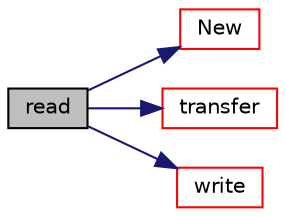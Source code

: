 digraph "read"
{
  bgcolor="transparent";
  edge [fontname="Helvetica",fontsize="10",labelfontname="Helvetica",labelfontsize="10"];
  node [fontname="Helvetica",fontsize="10",shape=record];
  rankdir="LR";
  Node549 [label="read",height=0.2,width=0.4,color="black", fillcolor="grey75", style="filled", fontcolor="black"];
  Node549 -> Node550 [color="midnightblue",fontsize="10",style="solid",fontname="Helvetica"];
  Node550 [label="New",height=0.2,width=0.4,color="red",URL="$a22517.html#a2b2f903003567628689b2cd91cd947c2",tooltip="Select constructed from filename (explicit extension) "];
  Node549 -> Node603 [color="midnightblue",fontsize="10",style="solid",fontname="Helvetica"];
  Node603 [label="transfer",height=0.2,width=0.4,color="red",URL="$a22517.html#a5c3a0d1aaac0c6ce7128a5a97b3d1425",tooltip="Transfer the contents of the argument and annul the argument. "];
  Node549 -> Node605 [color="midnightblue",fontsize="10",style="solid",fontname="Helvetica"];
  Node605 [label="write",height=0.2,width=0.4,color="red",URL="$a22517.html#ac93279b51e2eb12dc1a54daf46bbca98",tooltip="Write to file. "];
}
